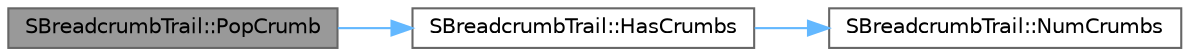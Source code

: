 digraph "SBreadcrumbTrail::PopCrumb"
{
 // INTERACTIVE_SVG=YES
 // LATEX_PDF_SIZE
  bgcolor="transparent";
  edge [fontname=Helvetica,fontsize=10,labelfontname=Helvetica,labelfontsize=10];
  node [fontname=Helvetica,fontsize=10,shape=box,height=0.2,width=0.4];
  rankdir="LR";
  Node1 [id="Node000001",label="SBreadcrumbTrail::PopCrumb",height=0.2,width=0.4,color="gray40", fillcolor="grey60", style="filled", fontcolor="black",tooltip="Pops a crumb off the end of the trail."];
  Node1 -> Node2 [id="edge1_Node000001_Node000002",color="steelblue1",style="solid",tooltip=" "];
  Node2 [id="Node000002",label="SBreadcrumbTrail::HasCrumbs",height=0.2,width=0.4,color="grey40", fillcolor="white", style="filled",URL="$dd/d7a/classSBreadcrumbTrail.html#a603a393cbcc5d0104d4ecc572c4b5c14",tooltip="Returns true if there are any crumbs in the trail."];
  Node2 -> Node3 [id="edge2_Node000002_Node000003",color="steelblue1",style="solid",tooltip=" "];
  Node3 [id="Node000003",label="SBreadcrumbTrail::NumCrumbs",height=0.2,width=0.4,color="grey40", fillcolor="white", style="filled",URL="$dd/d7a/classSBreadcrumbTrail.html#aa4f4faf485151e4087e913fb7e7e4a52",tooltip="Returns the number of crumbs in the trail."];
}
